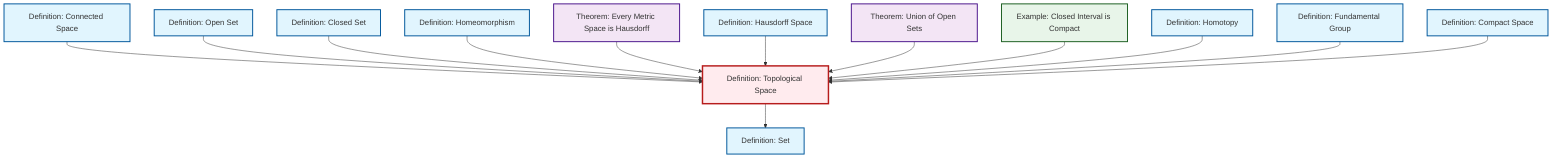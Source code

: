 graph TD
    classDef definition fill:#e1f5fe,stroke:#01579b,stroke-width:2px
    classDef theorem fill:#f3e5f5,stroke:#4a148c,stroke-width:2px
    classDef axiom fill:#fff3e0,stroke:#e65100,stroke-width:2px
    classDef example fill:#e8f5e9,stroke:#1b5e20,stroke-width:2px
    classDef current fill:#ffebee,stroke:#b71c1c,stroke-width:3px
    thm-metric-hausdorff["Theorem: Every Metric Space is Hausdorff"]:::theorem
    def-homeomorphism["Definition: Homeomorphism"]:::definition
    def-closed-set["Definition: Closed Set"]:::definition
    def-compact["Definition: Compact Space"]:::definition
    def-topological-space["Definition: Topological Space"]:::definition
    def-set["Definition: Set"]:::definition
    def-connected["Definition: Connected Space"]:::definition
    def-hausdorff["Definition: Hausdorff Space"]:::definition
    thm-union-open-sets["Theorem: Union of Open Sets"]:::theorem
    def-open-set["Definition: Open Set"]:::definition
    def-fundamental-group["Definition: Fundamental Group"]:::definition
    ex-closed-interval-compact["Example: Closed Interval is Compact"]:::example
    def-homotopy["Definition: Homotopy"]:::definition
    def-connected --> def-topological-space
    def-open-set --> def-topological-space
    def-closed-set --> def-topological-space
    def-homeomorphism --> def-topological-space
    def-topological-space --> def-set
    thm-metric-hausdorff --> def-topological-space
    def-hausdorff --> def-topological-space
    thm-union-open-sets --> def-topological-space
    ex-closed-interval-compact --> def-topological-space
    def-homotopy --> def-topological-space
    def-fundamental-group --> def-topological-space
    def-compact --> def-topological-space
    class def-topological-space current